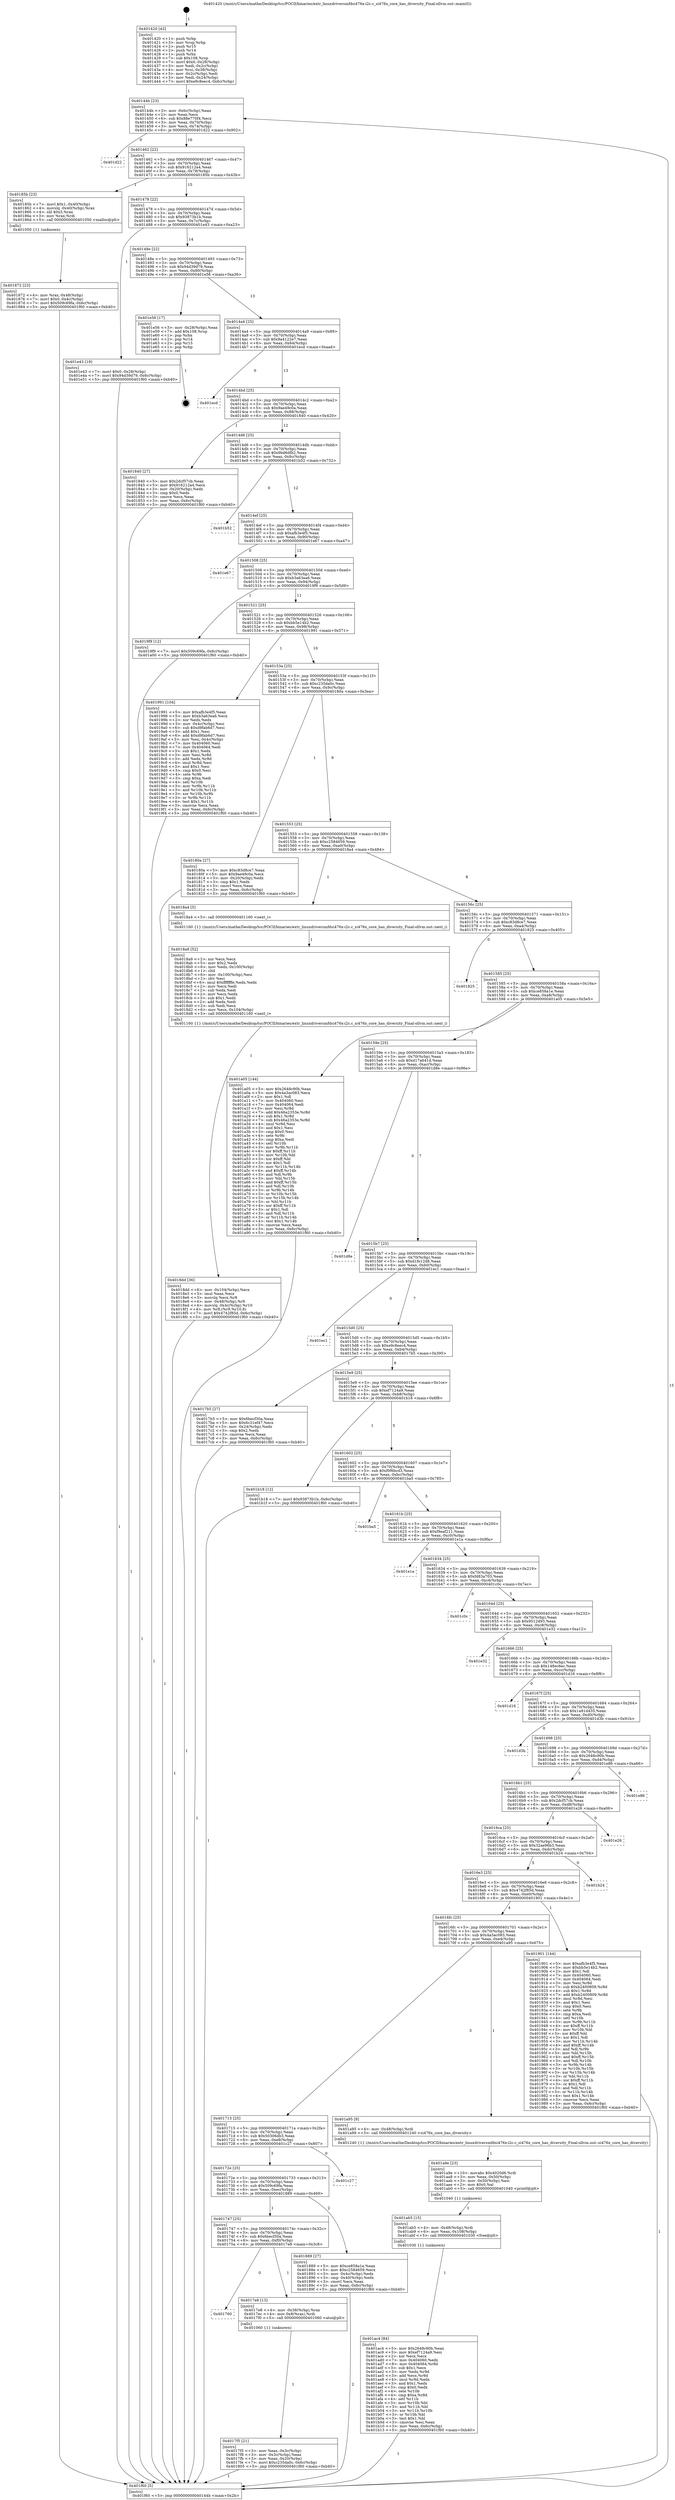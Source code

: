 digraph "0x401420" {
  label = "0x401420 (/mnt/c/Users/mathe/Desktop/tcc/POCII/binaries/extr_linuxdriversmfdsi476x-i2c.c_si476x_core_has_diversity_Final-ollvm.out::main(0))"
  labelloc = "t"
  node[shape=record]

  Entry [label="",width=0.3,height=0.3,shape=circle,fillcolor=black,style=filled]
  "0x40144b" [label="{
     0x40144b [23]\l
     | [instrs]\l
     &nbsp;&nbsp;0x40144b \<+3\>: mov -0x6c(%rbp),%eax\l
     &nbsp;&nbsp;0x40144e \<+2\>: mov %eax,%ecx\l
     &nbsp;&nbsp;0x401450 \<+6\>: sub $0x88e770f4,%ecx\l
     &nbsp;&nbsp;0x401456 \<+3\>: mov %eax,-0x70(%rbp)\l
     &nbsp;&nbsp;0x401459 \<+3\>: mov %ecx,-0x74(%rbp)\l
     &nbsp;&nbsp;0x40145c \<+6\>: je 0000000000401d22 \<main+0x902\>\l
  }"]
  "0x401d22" [label="{
     0x401d22\l
  }", style=dashed]
  "0x401462" [label="{
     0x401462 [22]\l
     | [instrs]\l
     &nbsp;&nbsp;0x401462 \<+5\>: jmp 0000000000401467 \<main+0x47\>\l
     &nbsp;&nbsp;0x401467 \<+3\>: mov -0x70(%rbp),%eax\l
     &nbsp;&nbsp;0x40146a \<+5\>: sub $0x916212a4,%eax\l
     &nbsp;&nbsp;0x40146f \<+3\>: mov %eax,-0x78(%rbp)\l
     &nbsp;&nbsp;0x401472 \<+6\>: je 000000000040185b \<main+0x43b\>\l
  }"]
  Exit [label="",width=0.3,height=0.3,shape=circle,fillcolor=black,style=filled,peripheries=2]
  "0x40185b" [label="{
     0x40185b [23]\l
     | [instrs]\l
     &nbsp;&nbsp;0x40185b \<+7\>: movl $0x1,-0x40(%rbp)\l
     &nbsp;&nbsp;0x401862 \<+4\>: movslq -0x40(%rbp),%rax\l
     &nbsp;&nbsp;0x401866 \<+4\>: shl $0x3,%rax\l
     &nbsp;&nbsp;0x40186a \<+3\>: mov %rax,%rdi\l
     &nbsp;&nbsp;0x40186d \<+5\>: call 0000000000401050 \<malloc@plt\>\l
     | [calls]\l
     &nbsp;&nbsp;0x401050 \{1\} (unknown)\l
  }"]
  "0x401478" [label="{
     0x401478 [22]\l
     | [instrs]\l
     &nbsp;&nbsp;0x401478 \<+5\>: jmp 000000000040147d \<main+0x5d\>\l
     &nbsp;&nbsp;0x40147d \<+3\>: mov -0x70(%rbp),%eax\l
     &nbsp;&nbsp;0x401480 \<+5\>: sub $0x93873b1b,%eax\l
     &nbsp;&nbsp;0x401485 \<+3\>: mov %eax,-0x7c(%rbp)\l
     &nbsp;&nbsp;0x401488 \<+6\>: je 0000000000401e43 \<main+0xa23\>\l
  }"]
  "0x401ac4" [label="{
     0x401ac4 [84]\l
     | [instrs]\l
     &nbsp;&nbsp;0x401ac4 \<+5\>: mov $0x2648c90b,%eax\l
     &nbsp;&nbsp;0x401ac9 \<+5\>: mov $0xef7124a9,%esi\l
     &nbsp;&nbsp;0x401ace \<+2\>: xor %ecx,%ecx\l
     &nbsp;&nbsp;0x401ad0 \<+7\>: mov 0x404060,%edx\l
     &nbsp;&nbsp;0x401ad7 \<+8\>: mov 0x404064,%r8d\l
     &nbsp;&nbsp;0x401adf \<+3\>: sub $0x1,%ecx\l
     &nbsp;&nbsp;0x401ae2 \<+3\>: mov %edx,%r9d\l
     &nbsp;&nbsp;0x401ae5 \<+3\>: add %ecx,%r9d\l
     &nbsp;&nbsp;0x401ae8 \<+4\>: imul %r9d,%edx\l
     &nbsp;&nbsp;0x401aec \<+3\>: and $0x1,%edx\l
     &nbsp;&nbsp;0x401aef \<+3\>: cmp $0x0,%edx\l
     &nbsp;&nbsp;0x401af2 \<+4\>: sete %r10b\l
     &nbsp;&nbsp;0x401af6 \<+4\>: cmp $0xa,%r8d\l
     &nbsp;&nbsp;0x401afa \<+4\>: setl %r11b\l
     &nbsp;&nbsp;0x401afe \<+3\>: mov %r10b,%bl\l
     &nbsp;&nbsp;0x401b01 \<+3\>: and %r11b,%bl\l
     &nbsp;&nbsp;0x401b04 \<+3\>: xor %r11b,%r10b\l
     &nbsp;&nbsp;0x401b07 \<+3\>: or %r10b,%bl\l
     &nbsp;&nbsp;0x401b0a \<+3\>: test $0x1,%bl\l
     &nbsp;&nbsp;0x401b0d \<+3\>: cmovne %esi,%eax\l
     &nbsp;&nbsp;0x401b10 \<+3\>: mov %eax,-0x6c(%rbp)\l
     &nbsp;&nbsp;0x401b13 \<+5\>: jmp 0000000000401f60 \<main+0xb40\>\l
  }"]
  "0x401e43" [label="{
     0x401e43 [19]\l
     | [instrs]\l
     &nbsp;&nbsp;0x401e43 \<+7\>: movl $0x0,-0x28(%rbp)\l
     &nbsp;&nbsp;0x401e4a \<+7\>: movl $0x94d39d79,-0x6c(%rbp)\l
     &nbsp;&nbsp;0x401e51 \<+5\>: jmp 0000000000401f60 \<main+0xb40\>\l
  }"]
  "0x40148e" [label="{
     0x40148e [22]\l
     | [instrs]\l
     &nbsp;&nbsp;0x40148e \<+5\>: jmp 0000000000401493 \<main+0x73\>\l
     &nbsp;&nbsp;0x401493 \<+3\>: mov -0x70(%rbp),%eax\l
     &nbsp;&nbsp;0x401496 \<+5\>: sub $0x94d39d79,%eax\l
     &nbsp;&nbsp;0x40149b \<+3\>: mov %eax,-0x80(%rbp)\l
     &nbsp;&nbsp;0x40149e \<+6\>: je 0000000000401e56 \<main+0xa36\>\l
  }"]
  "0x401ab5" [label="{
     0x401ab5 [15]\l
     | [instrs]\l
     &nbsp;&nbsp;0x401ab5 \<+4\>: mov -0x48(%rbp),%rdi\l
     &nbsp;&nbsp;0x401ab9 \<+6\>: mov %eax,-0x108(%rbp)\l
     &nbsp;&nbsp;0x401abf \<+5\>: call 0000000000401030 \<free@plt\>\l
     | [calls]\l
     &nbsp;&nbsp;0x401030 \{1\} (unknown)\l
  }"]
  "0x401e56" [label="{
     0x401e56 [17]\l
     | [instrs]\l
     &nbsp;&nbsp;0x401e56 \<+3\>: mov -0x28(%rbp),%eax\l
     &nbsp;&nbsp;0x401e59 \<+7\>: add $0x108,%rsp\l
     &nbsp;&nbsp;0x401e60 \<+1\>: pop %rbx\l
     &nbsp;&nbsp;0x401e61 \<+2\>: pop %r14\l
     &nbsp;&nbsp;0x401e63 \<+2\>: pop %r15\l
     &nbsp;&nbsp;0x401e65 \<+1\>: pop %rbp\l
     &nbsp;&nbsp;0x401e66 \<+1\>: ret\l
  }"]
  "0x4014a4" [label="{
     0x4014a4 [25]\l
     | [instrs]\l
     &nbsp;&nbsp;0x4014a4 \<+5\>: jmp 00000000004014a9 \<main+0x89\>\l
     &nbsp;&nbsp;0x4014a9 \<+3\>: mov -0x70(%rbp),%eax\l
     &nbsp;&nbsp;0x4014ac \<+5\>: sub $0x9a4122e7,%eax\l
     &nbsp;&nbsp;0x4014b1 \<+6\>: mov %eax,-0x84(%rbp)\l
     &nbsp;&nbsp;0x4014b7 \<+6\>: je 0000000000401ecd \<main+0xaad\>\l
  }"]
  "0x401a9e" [label="{
     0x401a9e [23]\l
     | [instrs]\l
     &nbsp;&nbsp;0x401a9e \<+10\>: movabs $0x4020d6,%rdi\l
     &nbsp;&nbsp;0x401aa8 \<+3\>: mov %eax,-0x50(%rbp)\l
     &nbsp;&nbsp;0x401aab \<+3\>: mov -0x50(%rbp),%esi\l
     &nbsp;&nbsp;0x401aae \<+2\>: mov $0x0,%al\l
     &nbsp;&nbsp;0x401ab0 \<+5\>: call 0000000000401040 \<printf@plt\>\l
     | [calls]\l
     &nbsp;&nbsp;0x401040 \{1\} (unknown)\l
  }"]
  "0x401ecd" [label="{
     0x401ecd\l
  }", style=dashed]
  "0x4014bd" [label="{
     0x4014bd [25]\l
     | [instrs]\l
     &nbsp;&nbsp;0x4014bd \<+5\>: jmp 00000000004014c2 \<main+0xa2\>\l
     &nbsp;&nbsp;0x4014c2 \<+3\>: mov -0x70(%rbp),%eax\l
     &nbsp;&nbsp;0x4014c5 \<+5\>: sub $0x9ae49c0a,%eax\l
     &nbsp;&nbsp;0x4014ca \<+6\>: mov %eax,-0x88(%rbp)\l
     &nbsp;&nbsp;0x4014d0 \<+6\>: je 0000000000401840 \<main+0x420\>\l
  }"]
  "0x4018dd" [label="{
     0x4018dd [36]\l
     | [instrs]\l
     &nbsp;&nbsp;0x4018dd \<+6\>: mov -0x104(%rbp),%ecx\l
     &nbsp;&nbsp;0x4018e3 \<+3\>: imul %eax,%ecx\l
     &nbsp;&nbsp;0x4018e6 \<+3\>: movslq %ecx,%r8\l
     &nbsp;&nbsp;0x4018e9 \<+4\>: mov -0x48(%rbp),%r9\l
     &nbsp;&nbsp;0x4018ed \<+4\>: movslq -0x4c(%rbp),%r10\l
     &nbsp;&nbsp;0x4018f1 \<+4\>: mov %r8,(%r9,%r10,8)\l
     &nbsp;&nbsp;0x4018f5 \<+7\>: movl $0x4742f85d,-0x6c(%rbp)\l
     &nbsp;&nbsp;0x4018fc \<+5\>: jmp 0000000000401f60 \<main+0xb40\>\l
  }"]
  "0x401840" [label="{
     0x401840 [27]\l
     | [instrs]\l
     &nbsp;&nbsp;0x401840 \<+5\>: mov $0x2dcf57cb,%eax\l
     &nbsp;&nbsp;0x401845 \<+5\>: mov $0x916212a4,%ecx\l
     &nbsp;&nbsp;0x40184a \<+3\>: mov -0x20(%rbp),%edx\l
     &nbsp;&nbsp;0x40184d \<+3\>: cmp $0x0,%edx\l
     &nbsp;&nbsp;0x401850 \<+3\>: cmove %ecx,%eax\l
     &nbsp;&nbsp;0x401853 \<+3\>: mov %eax,-0x6c(%rbp)\l
     &nbsp;&nbsp;0x401856 \<+5\>: jmp 0000000000401f60 \<main+0xb40\>\l
  }"]
  "0x4014d6" [label="{
     0x4014d6 [25]\l
     | [instrs]\l
     &nbsp;&nbsp;0x4014d6 \<+5\>: jmp 00000000004014db \<main+0xbb\>\l
     &nbsp;&nbsp;0x4014db \<+3\>: mov -0x70(%rbp),%eax\l
     &nbsp;&nbsp;0x4014de \<+5\>: sub $0x9bd6dfb2,%eax\l
     &nbsp;&nbsp;0x4014e3 \<+6\>: mov %eax,-0x8c(%rbp)\l
     &nbsp;&nbsp;0x4014e9 \<+6\>: je 0000000000401b52 \<main+0x732\>\l
  }"]
  "0x4018a9" [label="{
     0x4018a9 [52]\l
     | [instrs]\l
     &nbsp;&nbsp;0x4018a9 \<+2\>: xor %ecx,%ecx\l
     &nbsp;&nbsp;0x4018ab \<+5\>: mov $0x2,%edx\l
     &nbsp;&nbsp;0x4018b0 \<+6\>: mov %edx,-0x100(%rbp)\l
     &nbsp;&nbsp;0x4018b6 \<+1\>: cltd\l
     &nbsp;&nbsp;0x4018b7 \<+6\>: mov -0x100(%rbp),%esi\l
     &nbsp;&nbsp;0x4018bd \<+2\>: idiv %esi\l
     &nbsp;&nbsp;0x4018bf \<+6\>: imul $0xfffffffe,%edx,%edx\l
     &nbsp;&nbsp;0x4018c5 \<+2\>: mov %ecx,%edi\l
     &nbsp;&nbsp;0x4018c7 \<+2\>: sub %edx,%edi\l
     &nbsp;&nbsp;0x4018c9 \<+2\>: mov %ecx,%edx\l
     &nbsp;&nbsp;0x4018cb \<+3\>: sub $0x1,%edx\l
     &nbsp;&nbsp;0x4018ce \<+2\>: add %edx,%edi\l
     &nbsp;&nbsp;0x4018d0 \<+2\>: sub %edi,%ecx\l
     &nbsp;&nbsp;0x4018d2 \<+6\>: mov %ecx,-0x104(%rbp)\l
     &nbsp;&nbsp;0x4018d8 \<+5\>: call 0000000000401160 \<next_i\>\l
     | [calls]\l
     &nbsp;&nbsp;0x401160 \{1\} (/mnt/c/Users/mathe/Desktop/tcc/POCII/binaries/extr_linuxdriversmfdsi476x-i2c.c_si476x_core_has_diversity_Final-ollvm.out::next_i)\l
  }"]
  "0x401b52" [label="{
     0x401b52\l
  }", style=dashed]
  "0x4014ef" [label="{
     0x4014ef [25]\l
     | [instrs]\l
     &nbsp;&nbsp;0x4014ef \<+5\>: jmp 00000000004014f4 \<main+0xd4\>\l
     &nbsp;&nbsp;0x4014f4 \<+3\>: mov -0x70(%rbp),%eax\l
     &nbsp;&nbsp;0x4014f7 \<+5\>: sub $0xafb3e4f5,%eax\l
     &nbsp;&nbsp;0x4014fc \<+6\>: mov %eax,-0x90(%rbp)\l
     &nbsp;&nbsp;0x401502 \<+6\>: je 0000000000401e67 \<main+0xa47\>\l
  }"]
  "0x401872" [label="{
     0x401872 [23]\l
     | [instrs]\l
     &nbsp;&nbsp;0x401872 \<+4\>: mov %rax,-0x48(%rbp)\l
     &nbsp;&nbsp;0x401876 \<+7\>: movl $0x0,-0x4c(%rbp)\l
     &nbsp;&nbsp;0x40187d \<+7\>: movl $0x509c69fa,-0x6c(%rbp)\l
     &nbsp;&nbsp;0x401884 \<+5\>: jmp 0000000000401f60 \<main+0xb40\>\l
  }"]
  "0x401e67" [label="{
     0x401e67\l
  }", style=dashed]
  "0x401508" [label="{
     0x401508 [25]\l
     | [instrs]\l
     &nbsp;&nbsp;0x401508 \<+5\>: jmp 000000000040150d \<main+0xed\>\l
     &nbsp;&nbsp;0x40150d \<+3\>: mov -0x70(%rbp),%eax\l
     &nbsp;&nbsp;0x401510 \<+5\>: sub $0xb3a63ea6,%eax\l
     &nbsp;&nbsp;0x401515 \<+6\>: mov %eax,-0x94(%rbp)\l
     &nbsp;&nbsp;0x40151b \<+6\>: je 00000000004019f9 \<main+0x5d9\>\l
  }"]
  "0x4017f5" [label="{
     0x4017f5 [21]\l
     | [instrs]\l
     &nbsp;&nbsp;0x4017f5 \<+3\>: mov %eax,-0x3c(%rbp)\l
     &nbsp;&nbsp;0x4017f8 \<+3\>: mov -0x3c(%rbp),%eax\l
     &nbsp;&nbsp;0x4017fb \<+3\>: mov %eax,-0x20(%rbp)\l
     &nbsp;&nbsp;0x4017fe \<+7\>: movl $0xc235da0c,-0x6c(%rbp)\l
     &nbsp;&nbsp;0x401805 \<+5\>: jmp 0000000000401f60 \<main+0xb40\>\l
  }"]
  "0x4019f9" [label="{
     0x4019f9 [12]\l
     | [instrs]\l
     &nbsp;&nbsp;0x4019f9 \<+7\>: movl $0x509c69fa,-0x6c(%rbp)\l
     &nbsp;&nbsp;0x401a00 \<+5\>: jmp 0000000000401f60 \<main+0xb40\>\l
  }"]
  "0x401521" [label="{
     0x401521 [25]\l
     | [instrs]\l
     &nbsp;&nbsp;0x401521 \<+5\>: jmp 0000000000401526 \<main+0x106\>\l
     &nbsp;&nbsp;0x401526 \<+3\>: mov -0x70(%rbp),%eax\l
     &nbsp;&nbsp;0x401529 \<+5\>: sub $0xbb5e14b2,%eax\l
     &nbsp;&nbsp;0x40152e \<+6\>: mov %eax,-0x98(%rbp)\l
     &nbsp;&nbsp;0x401534 \<+6\>: je 0000000000401991 \<main+0x571\>\l
  }"]
  "0x401760" [label="{
     0x401760\l
  }", style=dashed]
  "0x401991" [label="{
     0x401991 [104]\l
     | [instrs]\l
     &nbsp;&nbsp;0x401991 \<+5\>: mov $0xafb3e4f5,%eax\l
     &nbsp;&nbsp;0x401996 \<+5\>: mov $0xb3a63ea6,%ecx\l
     &nbsp;&nbsp;0x40199b \<+2\>: xor %edx,%edx\l
     &nbsp;&nbsp;0x40199d \<+3\>: mov -0x4c(%rbp),%esi\l
     &nbsp;&nbsp;0x4019a0 \<+6\>: sub $0xd9fab6d7,%esi\l
     &nbsp;&nbsp;0x4019a6 \<+3\>: add $0x1,%esi\l
     &nbsp;&nbsp;0x4019a9 \<+6\>: add $0xd9fab6d7,%esi\l
     &nbsp;&nbsp;0x4019af \<+3\>: mov %esi,-0x4c(%rbp)\l
     &nbsp;&nbsp;0x4019b2 \<+7\>: mov 0x404060,%esi\l
     &nbsp;&nbsp;0x4019b9 \<+7\>: mov 0x404064,%edi\l
     &nbsp;&nbsp;0x4019c0 \<+3\>: sub $0x1,%edx\l
     &nbsp;&nbsp;0x4019c3 \<+3\>: mov %esi,%r8d\l
     &nbsp;&nbsp;0x4019c6 \<+3\>: add %edx,%r8d\l
     &nbsp;&nbsp;0x4019c9 \<+4\>: imul %r8d,%esi\l
     &nbsp;&nbsp;0x4019cd \<+3\>: and $0x1,%esi\l
     &nbsp;&nbsp;0x4019d0 \<+3\>: cmp $0x0,%esi\l
     &nbsp;&nbsp;0x4019d3 \<+4\>: sete %r9b\l
     &nbsp;&nbsp;0x4019d7 \<+3\>: cmp $0xa,%edi\l
     &nbsp;&nbsp;0x4019da \<+4\>: setl %r10b\l
     &nbsp;&nbsp;0x4019de \<+3\>: mov %r9b,%r11b\l
     &nbsp;&nbsp;0x4019e1 \<+3\>: and %r10b,%r11b\l
     &nbsp;&nbsp;0x4019e4 \<+3\>: xor %r10b,%r9b\l
     &nbsp;&nbsp;0x4019e7 \<+3\>: or %r9b,%r11b\l
     &nbsp;&nbsp;0x4019ea \<+4\>: test $0x1,%r11b\l
     &nbsp;&nbsp;0x4019ee \<+3\>: cmovne %ecx,%eax\l
     &nbsp;&nbsp;0x4019f1 \<+3\>: mov %eax,-0x6c(%rbp)\l
     &nbsp;&nbsp;0x4019f4 \<+5\>: jmp 0000000000401f60 \<main+0xb40\>\l
  }"]
  "0x40153a" [label="{
     0x40153a [25]\l
     | [instrs]\l
     &nbsp;&nbsp;0x40153a \<+5\>: jmp 000000000040153f \<main+0x11f\>\l
     &nbsp;&nbsp;0x40153f \<+3\>: mov -0x70(%rbp),%eax\l
     &nbsp;&nbsp;0x401542 \<+5\>: sub $0xc235da0c,%eax\l
     &nbsp;&nbsp;0x401547 \<+6\>: mov %eax,-0x9c(%rbp)\l
     &nbsp;&nbsp;0x40154d \<+6\>: je 000000000040180a \<main+0x3ea\>\l
  }"]
  "0x4017e8" [label="{
     0x4017e8 [13]\l
     | [instrs]\l
     &nbsp;&nbsp;0x4017e8 \<+4\>: mov -0x38(%rbp),%rax\l
     &nbsp;&nbsp;0x4017ec \<+4\>: mov 0x8(%rax),%rdi\l
     &nbsp;&nbsp;0x4017f0 \<+5\>: call 0000000000401060 \<atoi@plt\>\l
     | [calls]\l
     &nbsp;&nbsp;0x401060 \{1\} (unknown)\l
  }"]
  "0x40180a" [label="{
     0x40180a [27]\l
     | [instrs]\l
     &nbsp;&nbsp;0x40180a \<+5\>: mov $0xc83d8ce7,%eax\l
     &nbsp;&nbsp;0x40180f \<+5\>: mov $0x9ae49c0a,%ecx\l
     &nbsp;&nbsp;0x401814 \<+3\>: mov -0x20(%rbp),%edx\l
     &nbsp;&nbsp;0x401817 \<+3\>: cmp $0x1,%edx\l
     &nbsp;&nbsp;0x40181a \<+3\>: cmovl %ecx,%eax\l
     &nbsp;&nbsp;0x40181d \<+3\>: mov %eax,-0x6c(%rbp)\l
     &nbsp;&nbsp;0x401820 \<+5\>: jmp 0000000000401f60 \<main+0xb40\>\l
  }"]
  "0x401553" [label="{
     0x401553 [25]\l
     | [instrs]\l
     &nbsp;&nbsp;0x401553 \<+5\>: jmp 0000000000401558 \<main+0x138\>\l
     &nbsp;&nbsp;0x401558 \<+3\>: mov -0x70(%rbp),%eax\l
     &nbsp;&nbsp;0x40155b \<+5\>: sub $0xc2584659,%eax\l
     &nbsp;&nbsp;0x401560 \<+6\>: mov %eax,-0xa0(%rbp)\l
     &nbsp;&nbsp;0x401566 \<+6\>: je 00000000004018a4 \<main+0x484\>\l
  }"]
  "0x401747" [label="{
     0x401747 [25]\l
     | [instrs]\l
     &nbsp;&nbsp;0x401747 \<+5\>: jmp 000000000040174c \<main+0x32c\>\l
     &nbsp;&nbsp;0x40174c \<+3\>: mov -0x70(%rbp),%eax\l
     &nbsp;&nbsp;0x40174f \<+5\>: sub $0x6becf30a,%eax\l
     &nbsp;&nbsp;0x401754 \<+6\>: mov %eax,-0xf0(%rbp)\l
     &nbsp;&nbsp;0x40175a \<+6\>: je 00000000004017e8 \<main+0x3c8\>\l
  }"]
  "0x4018a4" [label="{
     0x4018a4 [5]\l
     | [instrs]\l
     &nbsp;&nbsp;0x4018a4 \<+5\>: call 0000000000401160 \<next_i\>\l
     | [calls]\l
     &nbsp;&nbsp;0x401160 \{1\} (/mnt/c/Users/mathe/Desktop/tcc/POCII/binaries/extr_linuxdriversmfdsi476x-i2c.c_si476x_core_has_diversity_Final-ollvm.out::next_i)\l
  }"]
  "0x40156c" [label="{
     0x40156c [25]\l
     | [instrs]\l
     &nbsp;&nbsp;0x40156c \<+5\>: jmp 0000000000401571 \<main+0x151\>\l
     &nbsp;&nbsp;0x401571 \<+3\>: mov -0x70(%rbp),%eax\l
     &nbsp;&nbsp;0x401574 \<+5\>: sub $0xc83d8ce7,%eax\l
     &nbsp;&nbsp;0x401579 \<+6\>: mov %eax,-0xa4(%rbp)\l
     &nbsp;&nbsp;0x40157f \<+6\>: je 0000000000401825 \<main+0x405\>\l
  }"]
  "0x401889" [label="{
     0x401889 [27]\l
     | [instrs]\l
     &nbsp;&nbsp;0x401889 \<+5\>: mov $0xce858a1e,%eax\l
     &nbsp;&nbsp;0x40188e \<+5\>: mov $0xc2584659,%ecx\l
     &nbsp;&nbsp;0x401893 \<+3\>: mov -0x4c(%rbp),%edx\l
     &nbsp;&nbsp;0x401896 \<+3\>: cmp -0x40(%rbp),%edx\l
     &nbsp;&nbsp;0x401899 \<+3\>: cmovl %ecx,%eax\l
     &nbsp;&nbsp;0x40189c \<+3\>: mov %eax,-0x6c(%rbp)\l
     &nbsp;&nbsp;0x40189f \<+5\>: jmp 0000000000401f60 \<main+0xb40\>\l
  }"]
  "0x401825" [label="{
     0x401825\l
  }", style=dashed]
  "0x401585" [label="{
     0x401585 [25]\l
     | [instrs]\l
     &nbsp;&nbsp;0x401585 \<+5\>: jmp 000000000040158a \<main+0x16a\>\l
     &nbsp;&nbsp;0x40158a \<+3\>: mov -0x70(%rbp),%eax\l
     &nbsp;&nbsp;0x40158d \<+5\>: sub $0xce858a1e,%eax\l
     &nbsp;&nbsp;0x401592 \<+6\>: mov %eax,-0xa8(%rbp)\l
     &nbsp;&nbsp;0x401598 \<+6\>: je 0000000000401a05 \<main+0x5e5\>\l
  }"]
  "0x40172e" [label="{
     0x40172e [25]\l
     | [instrs]\l
     &nbsp;&nbsp;0x40172e \<+5\>: jmp 0000000000401733 \<main+0x313\>\l
     &nbsp;&nbsp;0x401733 \<+3\>: mov -0x70(%rbp),%eax\l
     &nbsp;&nbsp;0x401736 \<+5\>: sub $0x509c69fa,%eax\l
     &nbsp;&nbsp;0x40173b \<+6\>: mov %eax,-0xec(%rbp)\l
     &nbsp;&nbsp;0x401741 \<+6\>: je 0000000000401889 \<main+0x469\>\l
  }"]
  "0x401a05" [label="{
     0x401a05 [144]\l
     | [instrs]\l
     &nbsp;&nbsp;0x401a05 \<+5\>: mov $0x2648c90b,%eax\l
     &nbsp;&nbsp;0x401a0a \<+5\>: mov $0x4a3ac083,%ecx\l
     &nbsp;&nbsp;0x401a0f \<+2\>: mov $0x1,%dl\l
     &nbsp;&nbsp;0x401a11 \<+7\>: mov 0x404060,%esi\l
     &nbsp;&nbsp;0x401a18 \<+7\>: mov 0x404064,%edi\l
     &nbsp;&nbsp;0x401a1f \<+3\>: mov %esi,%r8d\l
     &nbsp;&nbsp;0x401a22 \<+7\>: add $0x46a2353e,%r8d\l
     &nbsp;&nbsp;0x401a29 \<+4\>: sub $0x1,%r8d\l
     &nbsp;&nbsp;0x401a2d \<+7\>: sub $0x46a2353e,%r8d\l
     &nbsp;&nbsp;0x401a34 \<+4\>: imul %r8d,%esi\l
     &nbsp;&nbsp;0x401a38 \<+3\>: and $0x1,%esi\l
     &nbsp;&nbsp;0x401a3b \<+3\>: cmp $0x0,%esi\l
     &nbsp;&nbsp;0x401a3e \<+4\>: sete %r9b\l
     &nbsp;&nbsp;0x401a42 \<+3\>: cmp $0xa,%edi\l
     &nbsp;&nbsp;0x401a45 \<+4\>: setl %r10b\l
     &nbsp;&nbsp;0x401a49 \<+3\>: mov %r9b,%r11b\l
     &nbsp;&nbsp;0x401a4c \<+4\>: xor $0xff,%r11b\l
     &nbsp;&nbsp;0x401a50 \<+3\>: mov %r10b,%bl\l
     &nbsp;&nbsp;0x401a53 \<+3\>: xor $0xff,%bl\l
     &nbsp;&nbsp;0x401a56 \<+3\>: xor $0x1,%dl\l
     &nbsp;&nbsp;0x401a59 \<+3\>: mov %r11b,%r14b\l
     &nbsp;&nbsp;0x401a5c \<+4\>: and $0xff,%r14b\l
     &nbsp;&nbsp;0x401a60 \<+3\>: and %dl,%r9b\l
     &nbsp;&nbsp;0x401a63 \<+3\>: mov %bl,%r15b\l
     &nbsp;&nbsp;0x401a66 \<+4\>: and $0xff,%r15b\l
     &nbsp;&nbsp;0x401a6a \<+3\>: and %dl,%r10b\l
     &nbsp;&nbsp;0x401a6d \<+3\>: or %r9b,%r14b\l
     &nbsp;&nbsp;0x401a70 \<+3\>: or %r10b,%r15b\l
     &nbsp;&nbsp;0x401a73 \<+3\>: xor %r15b,%r14b\l
     &nbsp;&nbsp;0x401a76 \<+3\>: or %bl,%r11b\l
     &nbsp;&nbsp;0x401a79 \<+4\>: xor $0xff,%r11b\l
     &nbsp;&nbsp;0x401a7d \<+3\>: or $0x1,%dl\l
     &nbsp;&nbsp;0x401a80 \<+3\>: and %dl,%r11b\l
     &nbsp;&nbsp;0x401a83 \<+3\>: or %r11b,%r14b\l
     &nbsp;&nbsp;0x401a86 \<+4\>: test $0x1,%r14b\l
     &nbsp;&nbsp;0x401a8a \<+3\>: cmovne %ecx,%eax\l
     &nbsp;&nbsp;0x401a8d \<+3\>: mov %eax,-0x6c(%rbp)\l
     &nbsp;&nbsp;0x401a90 \<+5\>: jmp 0000000000401f60 \<main+0xb40\>\l
  }"]
  "0x40159e" [label="{
     0x40159e [25]\l
     | [instrs]\l
     &nbsp;&nbsp;0x40159e \<+5\>: jmp 00000000004015a3 \<main+0x183\>\l
     &nbsp;&nbsp;0x4015a3 \<+3\>: mov -0x70(%rbp),%eax\l
     &nbsp;&nbsp;0x4015a6 \<+5\>: sub $0xd17a641d,%eax\l
     &nbsp;&nbsp;0x4015ab \<+6\>: mov %eax,-0xac(%rbp)\l
     &nbsp;&nbsp;0x4015b1 \<+6\>: je 0000000000401d8e \<main+0x96e\>\l
  }"]
  "0x401c27" [label="{
     0x401c27\l
  }", style=dashed]
  "0x401d8e" [label="{
     0x401d8e\l
  }", style=dashed]
  "0x4015b7" [label="{
     0x4015b7 [25]\l
     | [instrs]\l
     &nbsp;&nbsp;0x4015b7 \<+5\>: jmp 00000000004015bc \<main+0x19c\>\l
     &nbsp;&nbsp;0x4015bc \<+3\>: mov -0x70(%rbp),%eax\l
     &nbsp;&nbsp;0x4015bf \<+5\>: sub $0xd1fe12d8,%eax\l
     &nbsp;&nbsp;0x4015c4 \<+6\>: mov %eax,-0xb0(%rbp)\l
     &nbsp;&nbsp;0x4015ca \<+6\>: je 0000000000401ec1 \<main+0xaa1\>\l
  }"]
  "0x401715" [label="{
     0x401715 [25]\l
     | [instrs]\l
     &nbsp;&nbsp;0x401715 \<+5\>: jmp 000000000040171a \<main+0x2fa\>\l
     &nbsp;&nbsp;0x40171a \<+3\>: mov -0x70(%rbp),%eax\l
     &nbsp;&nbsp;0x40171d \<+5\>: sub $0x50306db3,%eax\l
     &nbsp;&nbsp;0x401722 \<+6\>: mov %eax,-0xe8(%rbp)\l
     &nbsp;&nbsp;0x401728 \<+6\>: je 0000000000401c27 \<main+0x807\>\l
  }"]
  "0x401ec1" [label="{
     0x401ec1\l
  }", style=dashed]
  "0x4015d0" [label="{
     0x4015d0 [25]\l
     | [instrs]\l
     &nbsp;&nbsp;0x4015d0 \<+5\>: jmp 00000000004015d5 \<main+0x1b5\>\l
     &nbsp;&nbsp;0x4015d5 \<+3\>: mov -0x70(%rbp),%eax\l
     &nbsp;&nbsp;0x4015d8 \<+5\>: sub $0xe9c8eec4,%eax\l
     &nbsp;&nbsp;0x4015dd \<+6\>: mov %eax,-0xb4(%rbp)\l
     &nbsp;&nbsp;0x4015e3 \<+6\>: je 00000000004017b5 \<main+0x395\>\l
  }"]
  "0x401a95" [label="{
     0x401a95 [9]\l
     | [instrs]\l
     &nbsp;&nbsp;0x401a95 \<+4\>: mov -0x48(%rbp),%rdi\l
     &nbsp;&nbsp;0x401a99 \<+5\>: call 0000000000401240 \<si476x_core_has_diversity\>\l
     | [calls]\l
     &nbsp;&nbsp;0x401240 \{1\} (/mnt/c/Users/mathe/Desktop/tcc/POCII/binaries/extr_linuxdriversmfdsi476x-i2c.c_si476x_core_has_diversity_Final-ollvm.out::si476x_core_has_diversity)\l
  }"]
  "0x4017b5" [label="{
     0x4017b5 [27]\l
     | [instrs]\l
     &nbsp;&nbsp;0x4017b5 \<+5\>: mov $0x6becf30a,%eax\l
     &nbsp;&nbsp;0x4017ba \<+5\>: mov $0x6c31ef47,%ecx\l
     &nbsp;&nbsp;0x4017bf \<+3\>: mov -0x24(%rbp),%edx\l
     &nbsp;&nbsp;0x4017c2 \<+3\>: cmp $0x2,%edx\l
     &nbsp;&nbsp;0x4017c5 \<+3\>: cmovne %ecx,%eax\l
     &nbsp;&nbsp;0x4017c8 \<+3\>: mov %eax,-0x6c(%rbp)\l
     &nbsp;&nbsp;0x4017cb \<+5\>: jmp 0000000000401f60 \<main+0xb40\>\l
  }"]
  "0x4015e9" [label="{
     0x4015e9 [25]\l
     | [instrs]\l
     &nbsp;&nbsp;0x4015e9 \<+5\>: jmp 00000000004015ee \<main+0x1ce\>\l
     &nbsp;&nbsp;0x4015ee \<+3\>: mov -0x70(%rbp),%eax\l
     &nbsp;&nbsp;0x4015f1 \<+5\>: sub $0xef7124a9,%eax\l
     &nbsp;&nbsp;0x4015f6 \<+6\>: mov %eax,-0xb8(%rbp)\l
     &nbsp;&nbsp;0x4015fc \<+6\>: je 0000000000401b18 \<main+0x6f8\>\l
  }"]
  "0x401f60" [label="{
     0x401f60 [5]\l
     | [instrs]\l
     &nbsp;&nbsp;0x401f60 \<+5\>: jmp 000000000040144b \<main+0x2b\>\l
  }"]
  "0x401420" [label="{
     0x401420 [43]\l
     | [instrs]\l
     &nbsp;&nbsp;0x401420 \<+1\>: push %rbp\l
     &nbsp;&nbsp;0x401421 \<+3\>: mov %rsp,%rbp\l
     &nbsp;&nbsp;0x401424 \<+2\>: push %r15\l
     &nbsp;&nbsp;0x401426 \<+2\>: push %r14\l
     &nbsp;&nbsp;0x401428 \<+1\>: push %rbx\l
     &nbsp;&nbsp;0x401429 \<+7\>: sub $0x108,%rsp\l
     &nbsp;&nbsp;0x401430 \<+7\>: movl $0x0,-0x28(%rbp)\l
     &nbsp;&nbsp;0x401437 \<+3\>: mov %edi,-0x2c(%rbp)\l
     &nbsp;&nbsp;0x40143a \<+4\>: mov %rsi,-0x38(%rbp)\l
     &nbsp;&nbsp;0x40143e \<+3\>: mov -0x2c(%rbp),%edi\l
     &nbsp;&nbsp;0x401441 \<+3\>: mov %edi,-0x24(%rbp)\l
     &nbsp;&nbsp;0x401444 \<+7\>: movl $0xe9c8eec4,-0x6c(%rbp)\l
  }"]
  "0x4016fc" [label="{
     0x4016fc [25]\l
     | [instrs]\l
     &nbsp;&nbsp;0x4016fc \<+5\>: jmp 0000000000401701 \<main+0x2e1\>\l
     &nbsp;&nbsp;0x401701 \<+3\>: mov -0x70(%rbp),%eax\l
     &nbsp;&nbsp;0x401704 \<+5\>: sub $0x4a3ac083,%eax\l
     &nbsp;&nbsp;0x401709 \<+6\>: mov %eax,-0xe4(%rbp)\l
     &nbsp;&nbsp;0x40170f \<+6\>: je 0000000000401a95 \<main+0x675\>\l
  }"]
  "0x401b18" [label="{
     0x401b18 [12]\l
     | [instrs]\l
     &nbsp;&nbsp;0x401b18 \<+7\>: movl $0x93873b1b,-0x6c(%rbp)\l
     &nbsp;&nbsp;0x401b1f \<+5\>: jmp 0000000000401f60 \<main+0xb40\>\l
  }"]
  "0x401602" [label="{
     0x401602 [25]\l
     | [instrs]\l
     &nbsp;&nbsp;0x401602 \<+5\>: jmp 0000000000401607 \<main+0x1e7\>\l
     &nbsp;&nbsp;0x401607 \<+3\>: mov -0x70(%rbp),%eax\l
     &nbsp;&nbsp;0x40160a \<+5\>: sub $0xf0f6bcd3,%eax\l
     &nbsp;&nbsp;0x40160f \<+6\>: mov %eax,-0xbc(%rbp)\l
     &nbsp;&nbsp;0x401615 \<+6\>: je 0000000000401ba5 \<main+0x785\>\l
  }"]
  "0x401901" [label="{
     0x401901 [144]\l
     | [instrs]\l
     &nbsp;&nbsp;0x401901 \<+5\>: mov $0xafb3e4f5,%eax\l
     &nbsp;&nbsp;0x401906 \<+5\>: mov $0xbb5e14b2,%ecx\l
     &nbsp;&nbsp;0x40190b \<+2\>: mov $0x1,%dl\l
     &nbsp;&nbsp;0x40190d \<+7\>: mov 0x404060,%esi\l
     &nbsp;&nbsp;0x401914 \<+7\>: mov 0x404064,%edi\l
     &nbsp;&nbsp;0x40191b \<+3\>: mov %esi,%r8d\l
     &nbsp;&nbsp;0x40191e \<+7\>: sub $0xb2400809,%r8d\l
     &nbsp;&nbsp;0x401925 \<+4\>: sub $0x1,%r8d\l
     &nbsp;&nbsp;0x401929 \<+7\>: add $0xb2400809,%r8d\l
     &nbsp;&nbsp;0x401930 \<+4\>: imul %r8d,%esi\l
     &nbsp;&nbsp;0x401934 \<+3\>: and $0x1,%esi\l
     &nbsp;&nbsp;0x401937 \<+3\>: cmp $0x0,%esi\l
     &nbsp;&nbsp;0x40193a \<+4\>: sete %r9b\l
     &nbsp;&nbsp;0x40193e \<+3\>: cmp $0xa,%edi\l
     &nbsp;&nbsp;0x401941 \<+4\>: setl %r10b\l
     &nbsp;&nbsp;0x401945 \<+3\>: mov %r9b,%r11b\l
     &nbsp;&nbsp;0x401948 \<+4\>: xor $0xff,%r11b\l
     &nbsp;&nbsp;0x40194c \<+3\>: mov %r10b,%bl\l
     &nbsp;&nbsp;0x40194f \<+3\>: xor $0xff,%bl\l
     &nbsp;&nbsp;0x401952 \<+3\>: xor $0x1,%dl\l
     &nbsp;&nbsp;0x401955 \<+3\>: mov %r11b,%r14b\l
     &nbsp;&nbsp;0x401958 \<+4\>: and $0xff,%r14b\l
     &nbsp;&nbsp;0x40195c \<+3\>: and %dl,%r9b\l
     &nbsp;&nbsp;0x40195f \<+3\>: mov %bl,%r15b\l
     &nbsp;&nbsp;0x401962 \<+4\>: and $0xff,%r15b\l
     &nbsp;&nbsp;0x401966 \<+3\>: and %dl,%r10b\l
     &nbsp;&nbsp;0x401969 \<+3\>: or %r9b,%r14b\l
     &nbsp;&nbsp;0x40196c \<+3\>: or %r10b,%r15b\l
     &nbsp;&nbsp;0x40196f \<+3\>: xor %r15b,%r14b\l
     &nbsp;&nbsp;0x401972 \<+3\>: or %bl,%r11b\l
     &nbsp;&nbsp;0x401975 \<+4\>: xor $0xff,%r11b\l
     &nbsp;&nbsp;0x401979 \<+3\>: or $0x1,%dl\l
     &nbsp;&nbsp;0x40197c \<+3\>: and %dl,%r11b\l
     &nbsp;&nbsp;0x40197f \<+3\>: or %r11b,%r14b\l
     &nbsp;&nbsp;0x401982 \<+4\>: test $0x1,%r14b\l
     &nbsp;&nbsp;0x401986 \<+3\>: cmovne %ecx,%eax\l
     &nbsp;&nbsp;0x401989 \<+3\>: mov %eax,-0x6c(%rbp)\l
     &nbsp;&nbsp;0x40198c \<+5\>: jmp 0000000000401f60 \<main+0xb40\>\l
  }"]
  "0x401ba5" [label="{
     0x401ba5\l
  }", style=dashed]
  "0x40161b" [label="{
     0x40161b [25]\l
     | [instrs]\l
     &nbsp;&nbsp;0x40161b \<+5\>: jmp 0000000000401620 \<main+0x200\>\l
     &nbsp;&nbsp;0x401620 \<+3\>: mov -0x70(%rbp),%eax\l
     &nbsp;&nbsp;0x401623 \<+5\>: sub $0xf9eaf211,%eax\l
     &nbsp;&nbsp;0x401628 \<+6\>: mov %eax,-0xc0(%rbp)\l
     &nbsp;&nbsp;0x40162e \<+6\>: je 0000000000401e1a \<main+0x9fa\>\l
  }"]
  "0x4016e3" [label="{
     0x4016e3 [25]\l
     | [instrs]\l
     &nbsp;&nbsp;0x4016e3 \<+5\>: jmp 00000000004016e8 \<main+0x2c8\>\l
     &nbsp;&nbsp;0x4016e8 \<+3\>: mov -0x70(%rbp),%eax\l
     &nbsp;&nbsp;0x4016eb \<+5\>: sub $0x4742f85d,%eax\l
     &nbsp;&nbsp;0x4016f0 \<+6\>: mov %eax,-0xe0(%rbp)\l
     &nbsp;&nbsp;0x4016f6 \<+6\>: je 0000000000401901 \<main+0x4e1\>\l
  }"]
  "0x401e1a" [label="{
     0x401e1a\l
  }", style=dashed]
  "0x401634" [label="{
     0x401634 [25]\l
     | [instrs]\l
     &nbsp;&nbsp;0x401634 \<+5\>: jmp 0000000000401639 \<main+0x219\>\l
     &nbsp;&nbsp;0x401639 \<+3\>: mov -0x70(%rbp),%eax\l
     &nbsp;&nbsp;0x40163c \<+5\>: sub $0xfd83a703,%eax\l
     &nbsp;&nbsp;0x401641 \<+6\>: mov %eax,-0xc4(%rbp)\l
     &nbsp;&nbsp;0x401647 \<+6\>: je 0000000000401c0c \<main+0x7ec\>\l
  }"]
  "0x401b24" [label="{
     0x401b24\l
  }", style=dashed]
  "0x401c0c" [label="{
     0x401c0c\l
  }", style=dashed]
  "0x40164d" [label="{
     0x40164d [25]\l
     | [instrs]\l
     &nbsp;&nbsp;0x40164d \<+5\>: jmp 0000000000401652 \<main+0x232\>\l
     &nbsp;&nbsp;0x401652 \<+3\>: mov -0x70(%rbp),%eax\l
     &nbsp;&nbsp;0x401655 \<+5\>: sub $0x9512d93,%eax\l
     &nbsp;&nbsp;0x40165a \<+6\>: mov %eax,-0xc8(%rbp)\l
     &nbsp;&nbsp;0x401660 \<+6\>: je 0000000000401e32 \<main+0xa12\>\l
  }"]
  "0x4016ca" [label="{
     0x4016ca [25]\l
     | [instrs]\l
     &nbsp;&nbsp;0x4016ca \<+5\>: jmp 00000000004016cf \<main+0x2af\>\l
     &nbsp;&nbsp;0x4016cf \<+3\>: mov -0x70(%rbp),%eax\l
     &nbsp;&nbsp;0x4016d2 \<+5\>: sub $0x32ae96b3,%eax\l
     &nbsp;&nbsp;0x4016d7 \<+6\>: mov %eax,-0xdc(%rbp)\l
     &nbsp;&nbsp;0x4016dd \<+6\>: je 0000000000401b24 \<main+0x704\>\l
  }"]
  "0x401e32" [label="{
     0x401e32\l
  }", style=dashed]
  "0x401666" [label="{
     0x401666 [25]\l
     | [instrs]\l
     &nbsp;&nbsp;0x401666 \<+5\>: jmp 000000000040166b \<main+0x24b\>\l
     &nbsp;&nbsp;0x40166b \<+3\>: mov -0x70(%rbp),%eax\l
     &nbsp;&nbsp;0x40166e \<+5\>: sub $0x148ec6ec,%eax\l
     &nbsp;&nbsp;0x401673 \<+6\>: mov %eax,-0xcc(%rbp)\l
     &nbsp;&nbsp;0x401679 \<+6\>: je 0000000000401d16 \<main+0x8f6\>\l
  }"]
  "0x401e26" [label="{
     0x401e26\l
  }", style=dashed]
  "0x401d16" [label="{
     0x401d16\l
  }", style=dashed]
  "0x40167f" [label="{
     0x40167f [25]\l
     | [instrs]\l
     &nbsp;&nbsp;0x40167f \<+5\>: jmp 0000000000401684 \<main+0x264\>\l
     &nbsp;&nbsp;0x401684 \<+3\>: mov -0x70(%rbp),%eax\l
     &nbsp;&nbsp;0x401687 \<+5\>: sub $0x1a91d435,%eax\l
     &nbsp;&nbsp;0x40168c \<+6\>: mov %eax,-0xd0(%rbp)\l
     &nbsp;&nbsp;0x401692 \<+6\>: je 0000000000401d3b \<main+0x91b\>\l
  }"]
  "0x4016b1" [label="{
     0x4016b1 [25]\l
     | [instrs]\l
     &nbsp;&nbsp;0x4016b1 \<+5\>: jmp 00000000004016b6 \<main+0x296\>\l
     &nbsp;&nbsp;0x4016b6 \<+3\>: mov -0x70(%rbp),%eax\l
     &nbsp;&nbsp;0x4016b9 \<+5\>: sub $0x2dcf57cb,%eax\l
     &nbsp;&nbsp;0x4016be \<+6\>: mov %eax,-0xd8(%rbp)\l
     &nbsp;&nbsp;0x4016c4 \<+6\>: je 0000000000401e26 \<main+0xa06\>\l
  }"]
  "0x401d3b" [label="{
     0x401d3b\l
  }", style=dashed]
  "0x401698" [label="{
     0x401698 [25]\l
     | [instrs]\l
     &nbsp;&nbsp;0x401698 \<+5\>: jmp 000000000040169d \<main+0x27d\>\l
     &nbsp;&nbsp;0x40169d \<+3\>: mov -0x70(%rbp),%eax\l
     &nbsp;&nbsp;0x4016a0 \<+5\>: sub $0x2648c90b,%eax\l
     &nbsp;&nbsp;0x4016a5 \<+6\>: mov %eax,-0xd4(%rbp)\l
     &nbsp;&nbsp;0x4016ab \<+6\>: je 0000000000401e86 \<main+0xa66\>\l
  }"]
  "0x401e86" [label="{
     0x401e86\l
  }", style=dashed]
  Entry -> "0x401420" [label=" 1"]
  "0x40144b" -> "0x401d22" [label=" 0"]
  "0x40144b" -> "0x401462" [label=" 16"]
  "0x401e56" -> Exit [label=" 1"]
  "0x401462" -> "0x40185b" [label=" 1"]
  "0x401462" -> "0x401478" [label=" 15"]
  "0x401e43" -> "0x401f60" [label=" 1"]
  "0x401478" -> "0x401e43" [label=" 1"]
  "0x401478" -> "0x40148e" [label=" 14"]
  "0x401b18" -> "0x401f60" [label=" 1"]
  "0x40148e" -> "0x401e56" [label=" 1"]
  "0x40148e" -> "0x4014a4" [label=" 13"]
  "0x401ac4" -> "0x401f60" [label=" 1"]
  "0x4014a4" -> "0x401ecd" [label=" 0"]
  "0x4014a4" -> "0x4014bd" [label=" 13"]
  "0x401ab5" -> "0x401ac4" [label=" 1"]
  "0x4014bd" -> "0x401840" [label=" 1"]
  "0x4014bd" -> "0x4014d6" [label=" 12"]
  "0x401a9e" -> "0x401ab5" [label=" 1"]
  "0x4014d6" -> "0x401b52" [label=" 0"]
  "0x4014d6" -> "0x4014ef" [label=" 12"]
  "0x401a95" -> "0x401a9e" [label=" 1"]
  "0x4014ef" -> "0x401e67" [label=" 0"]
  "0x4014ef" -> "0x401508" [label=" 12"]
  "0x401a05" -> "0x401f60" [label=" 1"]
  "0x401508" -> "0x4019f9" [label=" 1"]
  "0x401508" -> "0x401521" [label=" 11"]
  "0x4019f9" -> "0x401f60" [label=" 1"]
  "0x401521" -> "0x401991" [label=" 1"]
  "0x401521" -> "0x40153a" [label=" 10"]
  "0x401991" -> "0x401f60" [label=" 1"]
  "0x40153a" -> "0x40180a" [label=" 1"]
  "0x40153a" -> "0x401553" [label=" 9"]
  "0x401901" -> "0x401f60" [label=" 1"]
  "0x401553" -> "0x4018a4" [label=" 1"]
  "0x401553" -> "0x40156c" [label=" 8"]
  "0x4018a9" -> "0x4018dd" [label=" 1"]
  "0x40156c" -> "0x401825" [label=" 0"]
  "0x40156c" -> "0x401585" [label=" 8"]
  "0x4018a4" -> "0x4018a9" [label=" 1"]
  "0x401585" -> "0x401a05" [label=" 1"]
  "0x401585" -> "0x40159e" [label=" 7"]
  "0x401872" -> "0x401f60" [label=" 1"]
  "0x40159e" -> "0x401d8e" [label=" 0"]
  "0x40159e" -> "0x4015b7" [label=" 7"]
  "0x40185b" -> "0x401872" [label=" 1"]
  "0x4015b7" -> "0x401ec1" [label=" 0"]
  "0x4015b7" -> "0x4015d0" [label=" 7"]
  "0x40180a" -> "0x401f60" [label=" 1"]
  "0x4015d0" -> "0x4017b5" [label=" 1"]
  "0x4015d0" -> "0x4015e9" [label=" 6"]
  "0x4017b5" -> "0x401f60" [label=" 1"]
  "0x401420" -> "0x40144b" [label=" 1"]
  "0x401f60" -> "0x40144b" [label=" 15"]
  "0x4017f5" -> "0x401f60" [label=" 1"]
  "0x4015e9" -> "0x401b18" [label=" 1"]
  "0x4015e9" -> "0x401602" [label=" 5"]
  "0x401747" -> "0x401760" [label=" 0"]
  "0x401602" -> "0x401ba5" [label=" 0"]
  "0x401602" -> "0x40161b" [label=" 5"]
  "0x401747" -> "0x4017e8" [label=" 1"]
  "0x40161b" -> "0x401e1a" [label=" 0"]
  "0x40161b" -> "0x401634" [label=" 5"]
  "0x40172e" -> "0x401747" [label=" 1"]
  "0x401634" -> "0x401c0c" [label=" 0"]
  "0x401634" -> "0x40164d" [label=" 5"]
  "0x40172e" -> "0x401889" [label=" 2"]
  "0x40164d" -> "0x401e32" [label=" 0"]
  "0x40164d" -> "0x401666" [label=" 5"]
  "0x401715" -> "0x40172e" [label=" 3"]
  "0x401666" -> "0x401d16" [label=" 0"]
  "0x401666" -> "0x40167f" [label=" 5"]
  "0x401715" -> "0x401c27" [label=" 0"]
  "0x40167f" -> "0x401d3b" [label=" 0"]
  "0x40167f" -> "0x401698" [label=" 5"]
  "0x4016fc" -> "0x401715" [label=" 3"]
  "0x401698" -> "0x401e86" [label=" 0"]
  "0x401698" -> "0x4016b1" [label=" 5"]
  "0x401840" -> "0x401f60" [label=" 1"]
  "0x4016b1" -> "0x401e26" [label=" 0"]
  "0x4016b1" -> "0x4016ca" [label=" 5"]
  "0x401889" -> "0x401f60" [label=" 2"]
  "0x4016ca" -> "0x401b24" [label=" 0"]
  "0x4016ca" -> "0x4016e3" [label=" 5"]
  "0x4018dd" -> "0x401f60" [label=" 1"]
  "0x4016e3" -> "0x401901" [label=" 1"]
  "0x4016e3" -> "0x4016fc" [label=" 4"]
  "0x4017e8" -> "0x4017f5" [label=" 1"]
  "0x4016fc" -> "0x401a95" [label=" 1"]
}
